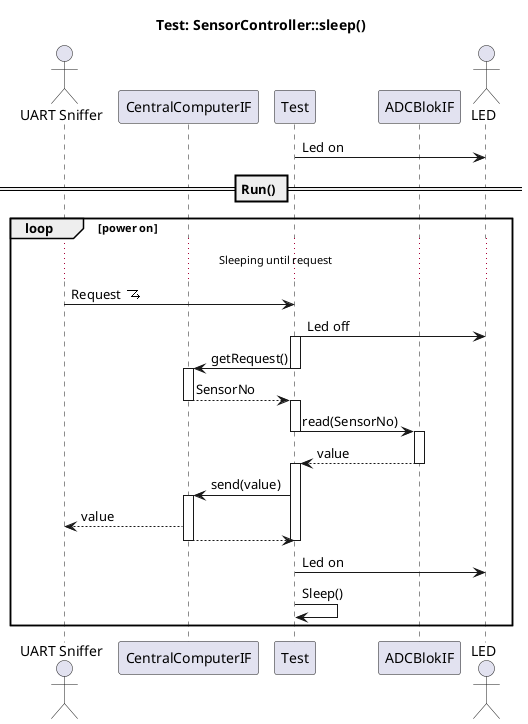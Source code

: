 @startuml SDtestSensorControllerSleep
title "Test: SensorController::sleep()"

skinparam shadowing false
skinparam MaxMessageSize 10000

actor UART as "UART Sniffer"
participant CCIF as "CentralComputerIF"
participant Test as "Test"
participant ADC as "ADCBlokIF"
actor "LED" as LED

sprite $interruptzigzag [16x16/16] {
    0000000000000000
    0000000000000000
    0000000000000000
    0000000000000000
    000FFFFFFFFFFF00
    000000000000F000
    00000000000F0000
    0000000000F00000
    000000000F000F00
    00000000F00000F0
    0000000FFFFFFFFF
    00000000000000F0
    0000000000000F00
    0000000000000000
    0000000000000000
    0000000000000000
    }

Test -> LED : Led on
== Run() ==
loop  power on
... Sleeping until request ...
UART -> Test : Request <$interruptzigzag>
Test -> LED : Led off
activate Test 
Test -> CCIF : getRequest()
deactivate Test
activate CCIF
CCIF --> Test : SensorNo
deactivate CCIF 
deactivate ADC
activate Test
Test -> ADC : read(SensorNo)
deactivate Test
activate ADC 
ADC --> Test : value
deactivate ADC 
activate Test 
Test -> CCIF : send(value)
activate CCIF
CCIF --> UART : value
CCIF --> Test :
deactivate Test 
deactivate CCIF
Test -> LED : Led on
Test -> Test : Sleep()
end loop







@enduml